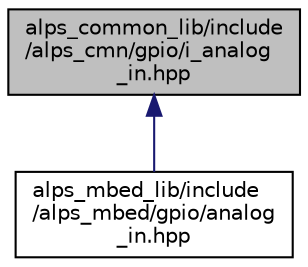 digraph "alps_common_lib/include/alps_cmn/gpio/i_analog_in.hpp"
{
 // LATEX_PDF_SIZE
  edge [fontname="Helvetica",fontsize="10",labelfontname="Helvetica",labelfontsize="10"];
  node [fontname="Helvetica",fontsize="10",shape=record];
  Node1 [label="alps_common_lib/include\l/alps_cmn/gpio/i_analog\l_in.hpp",height=0.2,width=0.4,color="black", fillcolor="grey75", style="filled", fontcolor="black",tooltip="アナログ入力インタフェース"];
  Node1 -> Node2 [dir="back",color="midnightblue",fontsize="10",style="solid",fontname="Helvetica"];
  Node2 [label="alps_mbed_lib/include\l/alps_mbed/gpio/analog\l_in.hpp",height=0.2,width=0.4,color="black", fillcolor="white", style="filled",URL="$analog__in_8hpp.html",tooltip="アナログ入力ピン"];
}
